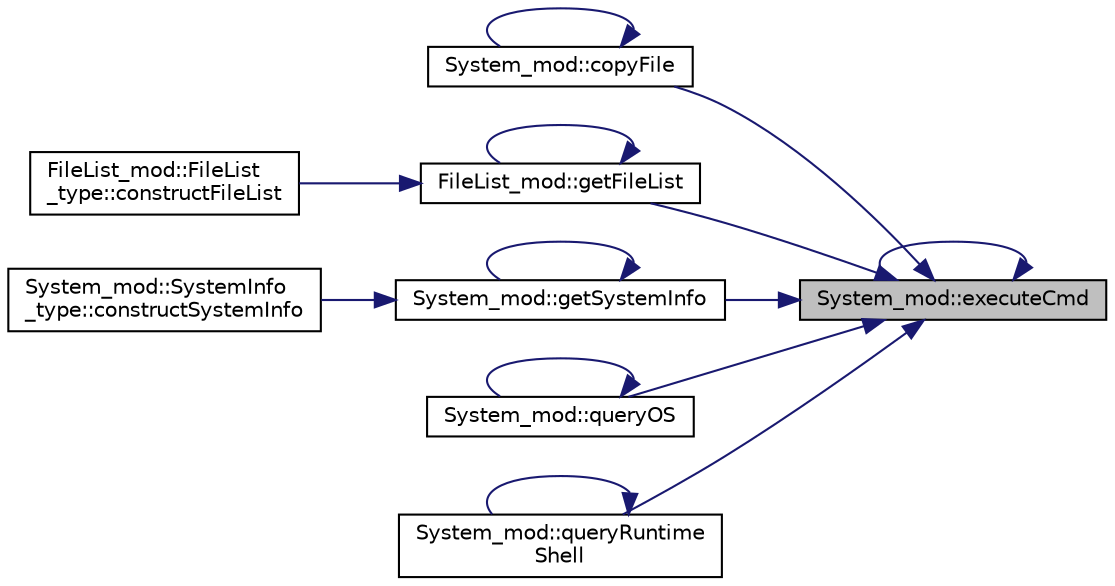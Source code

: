 digraph "System_mod::executeCmd"
{
 // LATEX_PDF_SIZE
  edge [fontname="Helvetica",fontsize="10",labelfontname="Helvetica",labelfontsize="10"];
  node [fontname="Helvetica",fontsize="10",shape=record];
  rankdir="RL";
  Node1 [label="System_mod::executeCmd",height=0.2,width=0.4,color="black", fillcolor="grey75", style="filled", fontcolor="black",tooltip="Execute the input system command cmd and return."];
  Node1 -> Node2 [dir="back",color="midnightblue",fontsize="10",style="solid",fontname="Helvetica"];
  Node2 [label="System_mod::copyFile",height=0.2,width=0.4,color="black", fillcolor="white", style="filled",URL="$namespaceSystem__mod.html#a8f999de90840ba33f9cf7f30edd41b3d",tooltip="Copy file from the origin path to the destination path."];
  Node2 -> Node2 [dir="back",color="midnightblue",fontsize="10",style="solid",fontname="Helvetica"];
  Node1 -> Node1 [dir="back",color="midnightblue",fontsize="10",style="solid",fontname="Helvetica"];
  Node1 -> Node3 [dir="back",color="midnightblue",fontsize="10",style="solid",fontname="Helvetica"];
  Node3 [label="FileList_mod::getFileList",height=0.2,width=0.4,color="black", fillcolor="white", style="filled",URL="$namespaceFileList__mod.html#a0b3371a9d94daf22908eb2ecd6edbf7d",tooltip="Return a list of files that match searchStr."];
  Node3 -> Node4 [dir="back",color="midnightblue",fontsize="10",style="solid",fontname="Helvetica"];
  Node4 [label="FileList_mod::FileList\l_type::constructFileList",height=0.2,width=0.4,color="black", fillcolor="white", style="filled",URL="$structFileList__mod_1_1FileList__type.html#a6df17f9ab7fb037448bdf64a85632d45",tooltip="The constructor of the FileList_type class."];
  Node3 -> Node3 [dir="back",color="midnightblue",fontsize="10",style="solid",fontname="Helvetica"];
  Node1 -> Node5 [dir="back",color="midnightblue",fontsize="10",style="solid",fontname="Helvetica"];
  Node5 [label="System_mod::getSystemInfo",height=0.2,width=0.4,color="black", fillcolor="white", style="filled",URL="$namespaceSystem__mod.html#acdbe0231b40135bc08ab285fc69f2b80",tooltip="Fetch a comprehensive report of the operating system and platform specifications."];
  Node5 -> Node6 [dir="back",color="midnightblue",fontsize="10",style="solid",fontname="Helvetica"];
  Node6 [label="System_mod::SystemInfo\l_type::constructSystemInfo",height=0.2,width=0.4,color="black", fillcolor="white", style="filled",URL="$structSystem__mod_1_1SystemInfo__type.html#a70fa34b706fbdb5b257ae23f1ae5c483",tooltip="The constructor of the class SystemInfo_type. Return a comprehensive report of the system information..."];
  Node5 -> Node5 [dir="back",color="midnightblue",fontsize="10",style="solid",fontname="Helvetica"];
  Node1 -> Node7 [dir="back",color="midnightblue",fontsize="10",style="solid",fontname="Helvetica"];
  Node7 [label="System_mod::queryOS",height=0.2,width=0.4,color="black", fillcolor="white", style="filled",URL="$namespaceSystem__mod.html#a557d6e1a9315cfb68392ada8697b3785",tooltip="Query all attributes of the OS_type class: name, slash, isWindows, Err."];
  Node7 -> Node7 [dir="back",color="midnightblue",fontsize="10",style="solid",fontname="Helvetica"];
  Node1 -> Node8 [dir="back",color="midnightblue",fontsize="10",style="solid",fontname="Helvetica"];
  Node8 [label="System_mod::queryRuntime\lShell",height=0.2,width=0.4,color="black", fillcolor="white", style="filled",URL="$namespaceSystem__mod.html#a1f99b90af00fdabc370cda76ffe2ca8e",tooltip=" "];
  Node8 -> Node8 [dir="back",color="midnightblue",fontsize="10",style="solid",fontname="Helvetica"];
}
